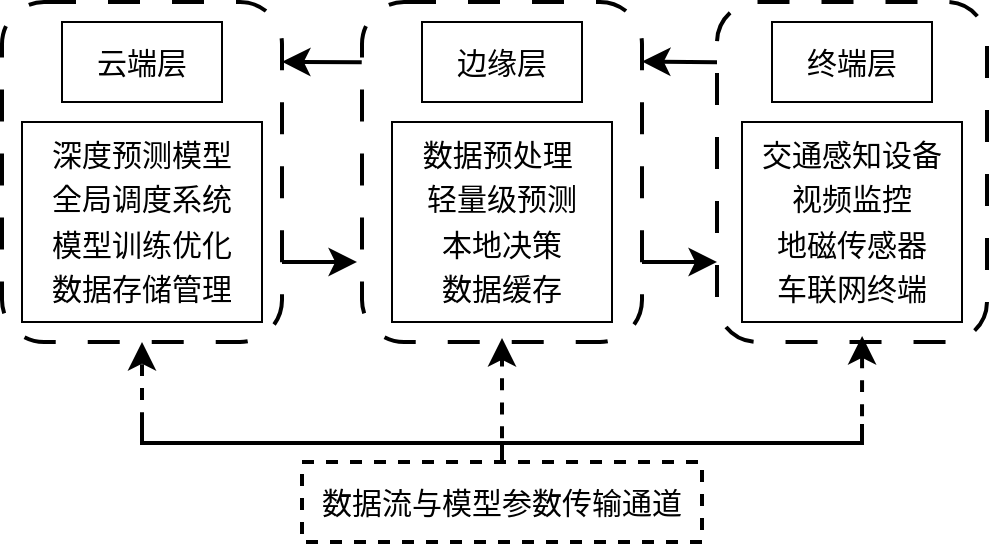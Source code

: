 <mxfile version="27.1.3">
  <diagram name="第 1 页" id="DF35kKNHORPSfNY7rUzX">
    <mxGraphModel dx="573" dy="480" grid="0" gridSize="10" guides="1" tooltips="1" connect="1" arrows="1" fold="1" page="0" pageScale="1" pageWidth="1169" pageHeight="827" math="0" shadow="0">
      <root>
        <mxCell id="0" />
        <mxCell id="1" parent="0" />
        <mxCell id="SpjaAecNoGV0xSyJZOEl-1" value="&lt;font style=&quot;font-size: 15px;&quot;&gt;数据流与模型参数传输通道&lt;/font&gt;" style="rounded=0;whiteSpace=wrap;html=1;dashed=1;strokeWidth=2;fillColor=none;" parent="1" vertex="1">
          <mxGeometry x="210" y="450" width="200" height="40" as="geometry" />
        </mxCell>
        <mxCell id="SpjaAecNoGV0xSyJZOEl-2" value="" style="strokeWidth=2;html=1;shape=mxgraph.flowchart.annotation_2;align=left;labelPosition=right;pointerEvents=1;direction=north;" parent="1" vertex="1">
          <mxGeometry x="130" y="431" width="360" height="19" as="geometry" />
        </mxCell>
        <mxCell id="SpjaAecNoGV0xSyJZOEl-5" value="" style="endArrow=classic;html=1;rounded=0;fontSize=12;startSize=8;endSize=8;curved=1;strokeWidth=2;dashed=1;" parent="1" edge="1">
          <mxGeometry width="50" height="50" relative="1" as="geometry">
            <mxPoint x="130" y="431" as="sourcePoint" />
            <mxPoint x="130" y="390" as="targetPoint" />
          </mxGeometry>
        </mxCell>
        <mxCell id="SpjaAecNoGV0xSyJZOEl-6" value="" style="endArrow=classic;html=1;rounded=0;fontSize=12;startSize=8;endSize=8;curved=1;strokeWidth=2;exitX=0.523;exitY=0.5;exitDx=0;exitDy=0;exitPerimeter=0;dashed=1;entryX=3.158;entryY=0.5;entryDx=0;entryDy=0;entryPerimeter=0;" parent="1" edge="1">
          <mxGeometry width="50" height="50" relative="1" as="geometry">
            <mxPoint x="310" y="438.063" as="sourcePoint" />
            <mxPoint x="310" y="387.998" as="targetPoint" />
          </mxGeometry>
        </mxCell>
        <mxCell id="SpjaAecNoGV0xSyJZOEl-7" value="" style="endArrow=classic;html=1;rounded=0;fontSize=12;startSize=8;endSize=8;curved=1;strokeWidth=2;entryX=3.158;entryY=0.5;entryDx=0;entryDy=0;entryPerimeter=0;exitX=0.523;exitY=0.5;exitDx=0;exitDy=0;exitPerimeter=0;dashed=1;" parent="1" edge="1">
          <mxGeometry width="50" height="50" relative="1" as="geometry">
            <mxPoint x="490" y="439.002" as="sourcePoint" />
            <mxPoint x="490.05" y="387" as="targetPoint" />
          </mxGeometry>
        </mxCell>
        <mxCell id="SpjaAecNoGV0xSyJZOEl-8" value="&lt;font style=&quot;font-size: 15px;&quot;&gt;云端层&lt;/font&gt;" style="rounded=0;whiteSpace=wrap;html=1;fillColor=none;" parent="1" vertex="1">
          <mxGeometry x="90" y="230" width="80" height="40" as="geometry" />
        </mxCell>
        <mxCell id="SpjaAecNoGV0xSyJZOEl-9" style="edgeStyle=none;curved=1;rounded=0;orthogonalLoop=1;jettySize=auto;html=1;exitX=0.5;exitY=0;exitDx=0;exitDy=0;fontSize=12;startSize=8;endSize=8;" parent="1" source="SpjaAecNoGV0xSyJZOEl-8" target="SpjaAecNoGV0xSyJZOEl-8" edge="1">
          <mxGeometry relative="1" as="geometry" />
        </mxCell>
        <mxCell id="SpjaAecNoGV0xSyJZOEl-10" value="&lt;div style=&quot;line-height: 150%;&quot;&gt;&lt;font style=&quot;font-size: 15px; line-height: 150%;&quot;&gt;深度预测模型&lt;/font&gt;&lt;div&gt;&lt;font style=&quot;font-size: 15px; line-height: 150%;&quot;&gt;全局调度系统&lt;/font&gt;&lt;/div&gt;&lt;div&gt;&lt;font style=&quot;font-size: 15px; line-height: 150%;&quot;&gt;模型训练优化&lt;/font&gt;&lt;/div&gt;&lt;div&gt;&lt;font style=&quot;font-size: 15px; line-height: 150%;&quot;&gt;数据存储管理&lt;/font&gt;&lt;/div&gt;&lt;/div&gt;" style="rounded=0;whiteSpace=wrap;html=1;" parent="1" vertex="1">
          <mxGeometry x="70" y="280" width="120" height="100" as="geometry" />
        </mxCell>
        <mxCell id="SpjaAecNoGV0xSyJZOEl-12" value="&lt;font style=&quot;font-size: 15px;&quot;&gt;边缘层&lt;/font&gt;" style="rounded=0;whiteSpace=wrap;html=1;fillColor=none;" parent="1" vertex="1">
          <mxGeometry x="270" y="230" width="80" height="40" as="geometry" />
        </mxCell>
        <mxCell id="SpjaAecNoGV0xSyJZOEl-13" value="&lt;div style=&quot;line-height: 150%;&quot;&gt;&lt;div&gt;&lt;font style=&quot;font-size: 15px; line-height: 150%;&quot;&gt;数据预处理&amp;nbsp;&lt;/font&gt;&lt;/div&gt;&lt;div&gt;&lt;span style=&quot;font-size: 15px; line-height: 150%;&quot;&gt;轻量级预测&lt;/span&gt;&lt;/div&gt;&lt;div&gt;&lt;span style=&quot;background-color: transparent; color: light-dark(rgb(0, 0, 0), rgb(255, 255, 255)); font-size: 15px; line-height: 150%;&quot;&gt;本地决策&lt;/span&gt;&lt;/div&gt;&lt;div&gt;&lt;span style=&quot;font-size: 15px; background-color: transparent; color: light-dark(rgb(0, 0, 0), rgb(255, 255, 255)); line-height: 150%;&quot;&gt;数据缓存&lt;/span&gt;&lt;/div&gt;&lt;/div&gt;" style="rounded=0;whiteSpace=wrap;html=1;" parent="1" vertex="1">
          <mxGeometry x="255" y="280" width="110" height="100" as="geometry" />
        </mxCell>
        <mxCell id="SpjaAecNoGV0xSyJZOEl-14" value="&lt;font style=&quot;font-size: 15px;&quot;&gt;终端层&lt;/font&gt;" style="rounded=0;whiteSpace=wrap;html=1;fillColor=none;" parent="1" vertex="1">
          <mxGeometry x="445" y="230" width="80" height="40" as="geometry" />
        </mxCell>
        <mxCell id="SpjaAecNoGV0xSyJZOEl-15" value="&lt;div style=&quot;line-height: 150%;&quot;&gt;&lt;div&gt;&lt;font style=&quot;font-size: 15px; line-height: 150%;&quot;&gt;交通感知设备&lt;/font&gt;&lt;/div&gt;&lt;div&gt;&lt;font style=&quot;font-size: 15px; line-height: 150%;&quot;&gt;视频监控&lt;/font&gt;&lt;/div&gt;&lt;div&gt;&lt;font style=&quot;font-size: 15px; line-height: 150%;&quot;&gt;地磁传感器&lt;/font&gt;&lt;/div&gt;&lt;div&gt;&lt;font style=&quot;font-size: 15px; line-height: 150%;&quot;&gt;车联网终端&lt;/font&gt;&lt;/div&gt;&lt;/div&gt;" style="rounded=0;whiteSpace=wrap;html=1;" parent="1" vertex="1">
          <mxGeometry x="430" y="280" width="110" height="100" as="geometry" />
        </mxCell>
        <mxCell id="SpjaAecNoGV0xSyJZOEl-20" value="" style="rounded=1;whiteSpace=wrap;html=1;fillColor=none;dashed=1;dashPattern=8 8;strokeWidth=2;" parent="1" vertex="1">
          <mxGeometry x="60" y="220" width="140" height="170" as="geometry" />
        </mxCell>
        <mxCell id="SpjaAecNoGV0xSyJZOEl-21" value="" style="rounded=1;whiteSpace=wrap;html=1;fillColor=none;dashed=1;dashPattern=8 8;strokeWidth=2;" parent="1" vertex="1">
          <mxGeometry x="240" y="220" width="140" height="170" as="geometry" />
        </mxCell>
        <mxCell id="SpjaAecNoGV0xSyJZOEl-22" value="" style="rounded=1;whiteSpace=wrap;html=1;fillColor=none;dashed=1;dashPattern=8 8;strokeWidth=2;" parent="1" vertex="1">
          <mxGeometry x="417.5" y="220" width="135" height="170" as="geometry" />
        </mxCell>
        <mxCell id="sg6L_MZa9gXwDMddU_bD-1" value="" style="endArrow=classic;html=1;rounded=0;fontSize=12;startSize=8;endSize=8;curved=1;entryX=1;entryY=0.175;entryDx=0;entryDy=0;entryPerimeter=0;exitX=0;exitY=0.177;exitDx=0;exitDy=0;exitPerimeter=0;strokeWidth=2;" edge="1" parent="1" source="SpjaAecNoGV0xSyJZOEl-22" target="SpjaAecNoGV0xSyJZOEl-21">
          <mxGeometry width="50" height="50" relative="1" as="geometry">
            <mxPoint x="417.495" y="249.15" as="sourcePoint" />
            <mxPoint x="380.19" y="250.85" as="targetPoint" />
          </mxGeometry>
        </mxCell>
        <mxCell id="sg6L_MZa9gXwDMddU_bD-2" value="" style="endArrow=classic;html=1;rounded=0;fontSize=12;startSize=8;endSize=8;curved=1;exitX=1;exitY=0.75;exitDx=0;exitDy=0;entryX=0;entryY=0.75;entryDx=0;entryDy=0;strokeWidth=2;" edge="1" parent="1">
          <mxGeometry width="50" height="50" relative="1" as="geometry">
            <mxPoint x="380" y="350.0" as="sourcePoint" />
            <mxPoint x="417.5" y="350.0" as="targetPoint" />
          </mxGeometry>
        </mxCell>
        <mxCell id="sg6L_MZa9gXwDMddU_bD-3" value="" style="endArrow=classic;html=1;rounded=0;fontSize=12;startSize=8;endSize=8;curved=1;entryX=1;entryY=0.176;entryDx=0;entryDy=0;entryPerimeter=0;exitX=-0.001;exitY=0.177;exitDx=0;exitDy=0;exitPerimeter=0;strokeWidth=2;" edge="1" parent="1" source="SpjaAecNoGV0xSyJZOEl-21" target="SpjaAecNoGV0xSyJZOEl-20">
          <mxGeometry width="50" height="50" relative="1" as="geometry">
            <mxPoint x="237.495" y="249.57" as="sourcePoint" />
            <mxPoint x="200" y="250.42" as="targetPoint" />
          </mxGeometry>
        </mxCell>
        <mxCell id="sg6L_MZa9gXwDMddU_bD-4" value="" style="endArrow=classic;html=1;rounded=0;fontSize=12;startSize=8;endSize=8;curved=1;exitX=1;exitY=0.75;exitDx=0;exitDy=0;entryX=0;entryY=0.75;entryDx=0;entryDy=0;strokeWidth=2;" edge="1" parent="1">
          <mxGeometry width="50" height="50" relative="1" as="geometry">
            <mxPoint x="200" y="350" as="sourcePoint" />
            <mxPoint x="237.5" y="350" as="targetPoint" />
          </mxGeometry>
        </mxCell>
      </root>
    </mxGraphModel>
  </diagram>
</mxfile>

